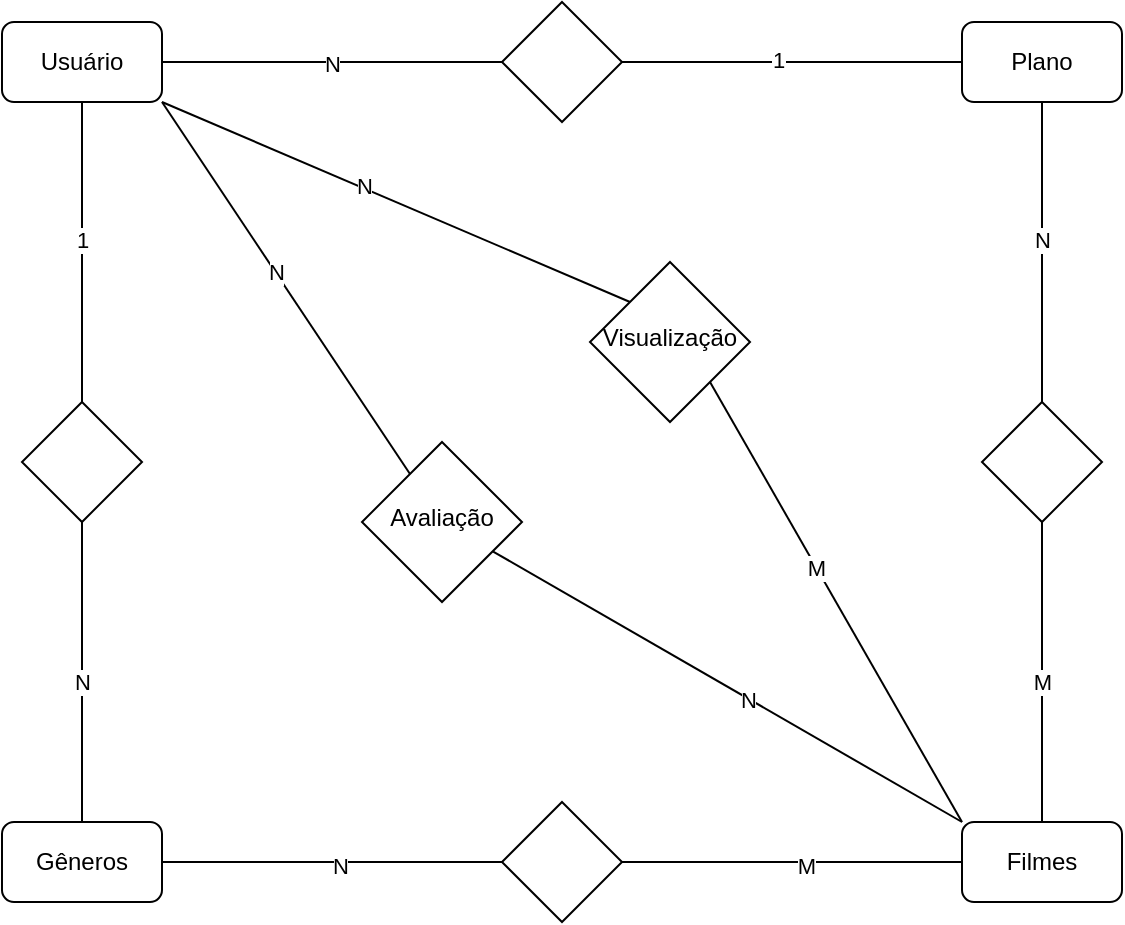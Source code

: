 <mxfile version="26.0.16">
  <diagram id="C5RBs43oDa-KdzZeNtuy" name="Page-1">
    <mxGraphModel dx="989" dy="514" grid="1" gridSize="10" guides="1" tooltips="1" connect="1" arrows="1" fold="1" page="1" pageScale="1" pageWidth="827" pageHeight="1169" math="0" shadow="0">
      <root>
        <mxCell id="WIyWlLk6GJQsqaUBKTNV-0" />
        <mxCell id="WIyWlLk6GJQsqaUBKTNV-1" parent="WIyWlLk6GJQsqaUBKTNV-0" />
        <mxCell id="ZpkdXYeVxSktuSRI4xzX-0" value="Usuário" style="rounded=1;whiteSpace=wrap;html=1;fontSize=12;glass=0;strokeWidth=1;shadow=0;" vertex="1" parent="WIyWlLk6GJQsqaUBKTNV-1">
          <mxGeometry x="120" y="100" width="80" height="40" as="geometry" />
        </mxCell>
        <mxCell id="ZpkdXYeVxSktuSRI4xzX-1" value="" style="rhombus;whiteSpace=wrap;html=1;shadow=0;fontFamily=Helvetica;fontSize=12;align=center;strokeWidth=1;spacing=6;spacingTop=-4;" vertex="1" parent="WIyWlLk6GJQsqaUBKTNV-1">
          <mxGeometry x="370" y="90" width="60" height="60" as="geometry" />
        </mxCell>
        <mxCell id="ZpkdXYeVxSktuSRI4xzX-2" value="Plano" style="rounded=1;whiteSpace=wrap;html=1;fontSize=12;glass=0;strokeWidth=1;shadow=0;" vertex="1" parent="WIyWlLk6GJQsqaUBKTNV-1">
          <mxGeometry x="600" y="100" width="80" height="40" as="geometry" />
        </mxCell>
        <mxCell id="ZpkdXYeVxSktuSRI4xzX-3" value="Gêneros" style="rounded=1;whiteSpace=wrap;html=1;fontSize=12;glass=0;strokeWidth=1;shadow=0;" vertex="1" parent="WIyWlLk6GJQsqaUBKTNV-1">
          <mxGeometry x="120" y="500" width="80" height="40" as="geometry" />
        </mxCell>
        <mxCell id="ZpkdXYeVxSktuSRI4xzX-4" value="Filmes" style="rounded=1;whiteSpace=wrap;html=1;fontSize=12;glass=0;strokeWidth=1;shadow=0;" vertex="1" parent="WIyWlLk6GJQsqaUBKTNV-1">
          <mxGeometry x="600" y="500" width="80" height="40" as="geometry" />
        </mxCell>
        <mxCell id="ZpkdXYeVxSktuSRI4xzX-5" value="" style="rhombus;whiteSpace=wrap;html=1;shadow=0;fontFamily=Helvetica;fontSize=12;align=center;strokeWidth=1;spacing=6;spacingTop=-4;" vertex="1" parent="WIyWlLk6GJQsqaUBKTNV-1">
          <mxGeometry x="370" y="490" width="60" height="60" as="geometry" />
        </mxCell>
        <mxCell id="ZpkdXYeVxSktuSRI4xzX-6" value="" style="rhombus;whiteSpace=wrap;html=1;shadow=0;fontFamily=Helvetica;fontSize=12;align=center;strokeWidth=1;spacing=6;spacingTop=-4;" vertex="1" parent="WIyWlLk6GJQsqaUBKTNV-1">
          <mxGeometry x="130" y="290" width="60" height="60" as="geometry" />
        </mxCell>
        <mxCell id="ZpkdXYeVxSktuSRI4xzX-7" value="" style="endArrow=none;html=1;rounded=0;entryX=0.5;entryY=1;entryDx=0;entryDy=0;exitX=0.5;exitY=0;exitDx=0;exitDy=0;" edge="1" parent="WIyWlLk6GJQsqaUBKTNV-1" source="ZpkdXYeVxSktuSRI4xzX-3" target="ZpkdXYeVxSktuSRI4xzX-6">
          <mxGeometry width="50" height="50" relative="1" as="geometry">
            <mxPoint x="100" y="410" as="sourcePoint" />
            <mxPoint x="150" y="360" as="targetPoint" />
          </mxGeometry>
        </mxCell>
        <mxCell id="ZpkdXYeVxSktuSRI4xzX-8" value="N" style="edgeLabel;html=1;align=center;verticalAlign=middle;resizable=0;points=[];" vertex="1" connectable="0" parent="ZpkdXYeVxSktuSRI4xzX-7">
          <mxGeometry x="-0.067" relative="1" as="geometry">
            <mxPoint as="offset" />
          </mxGeometry>
        </mxCell>
        <mxCell id="ZpkdXYeVxSktuSRI4xzX-9" value="" style="endArrow=none;html=1;rounded=0;entryX=0.5;entryY=1;entryDx=0;entryDy=0;exitX=0.5;exitY=0;exitDx=0;exitDy=0;" edge="1" parent="WIyWlLk6GJQsqaUBKTNV-1" source="ZpkdXYeVxSktuSRI4xzX-6" target="ZpkdXYeVxSktuSRI4xzX-0">
          <mxGeometry width="50" height="50" relative="1" as="geometry">
            <mxPoint x="120" y="190" as="sourcePoint" />
            <mxPoint x="170" y="140" as="targetPoint" />
          </mxGeometry>
        </mxCell>
        <mxCell id="ZpkdXYeVxSktuSRI4xzX-10" value="1" style="edgeLabel;html=1;align=center;verticalAlign=middle;resizable=0;points=[];" vertex="1" connectable="0" parent="ZpkdXYeVxSktuSRI4xzX-9">
          <mxGeometry x="0.089" relative="1" as="geometry">
            <mxPoint as="offset" />
          </mxGeometry>
        </mxCell>
        <mxCell id="ZpkdXYeVxSktuSRI4xzX-11" value="" style="endArrow=none;html=1;rounded=0;entryX=0;entryY=0.5;entryDx=0;entryDy=0;exitX=1;exitY=0.5;exitDx=0;exitDy=0;" edge="1" parent="WIyWlLk6GJQsqaUBKTNV-1" source="ZpkdXYeVxSktuSRI4xzX-3" target="ZpkdXYeVxSktuSRI4xzX-5">
          <mxGeometry width="50" height="50" relative="1" as="geometry">
            <mxPoint x="190" y="510" as="sourcePoint" />
            <mxPoint x="190" y="430" as="targetPoint" />
          </mxGeometry>
        </mxCell>
        <mxCell id="ZpkdXYeVxSktuSRI4xzX-12" value="N" style="edgeLabel;html=1;align=center;verticalAlign=middle;resizable=0;points=[];" vertex="1" connectable="0" parent="ZpkdXYeVxSktuSRI4xzX-11">
          <mxGeometry x="0.04" y="-2" relative="1" as="geometry">
            <mxPoint as="offset" />
          </mxGeometry>
        </mxCell>
        <mxCell id="ZpkdXYeVxSktuSRI4xzX-13" value="" style="endArrow=none;html=1;rounded=0;entryX=0;entryY=0.5;entryDx=0;entryDy=0;exitX=1;exitY=0.5;exitDx=0;exitDy=0;" edge="1" parent="WIyWlLk6GJQsqaUBKTNV-1" source="ZpkdXYeVxSktuSRI4xzX-5" target="ZpkdXYeVxSktuSRI4xzX-4">
          <mxGeometry width="50" height="50" relative="1" as="geometry">
            <mxPoint x="470" y="559" as="sourcePoint" />
            <mxPoint x="600" y="559" as="targetPoint" />
          </mxGeometry>
        </mxCell>
        <mxCell id="ZpkdXYeVxSktuSRI4xzX-14" value="M" style="edgeLabel;html=1;align=center;verticalAlign=middle;resizable=0;points=[];" vertex="1" connectable="0" parent="ZpkdXYeVxSktuSRI4xzX-13">
          <mxGeometry x="0.075" y="-2" relative="1" as="geometry">
            <mxPoint as="offset" />
          </mxGeometry>
        </mxCell>
        <mxCell id="ZpkdXYeVxSktuSRI4xzX-15" value="" style="endArrow=none;html=1;rounded=0;entryX=0;entryY=0.5;entryDx=0;entryDy=0;exitX=1;exitY=0.5;exitDx=0;exitDy=0;" edge="1" parent="WIyWlLk6GJQsqaUBKTNV-1" source="ZpkdXYeVxSktuSRI4xzX-0" target="ZpkdXYeVxSktuSRI4xzX-1">
          <mxGeometry width="50" height="50" relative="1" as="geometry">
            <mxPoint x="230" y="150" as="sourcePoint" />
            <mxPoint x="370" y="150" as="targetPoint" />
          </mxGeometry>
        </mxCell>
        <mxCell id="ZpkdXYeVxSktuSRI4xzX-16" value="N" style="edgeLabel;html=1;align=center;verticalAlign=middle;resizable=0;points=[];" vertex="1" connectable="0" parent="ZpkdXYeVxSktuSRI4xzX-15">
          <mxGeometry y="-1" relative="1" as="geometry">
            <mxPoint as="offset" />
          </mxGeometry>
        </mxCell>
        <mxCell id="ZpkdXYeVxSktuSRI4xzX-17" value="" style="endArrow=none;html=1;rounded=0;entryX=0;entryY=0.5;entryDx=0;entryDy=0;exitX=1;exitY=0.5;exitDx=0;exitDy=0;" edge="1" parent="WIyWlLk6GJQsqaUBKTNV-1" source="ZpkdXYeVxSktuSRI4xzX-1" target="ZpkdXYeVxSktuSRI4xzX-2">
          <mxGeometry width="50" height="50" relative="1" as="geometry">
            <mxPoint x="470" y="140" as="sourcePoint" />
            <mxPoint x="610" y="140" as="targetPoint" />
          </mxGeometry>
        </mxCell>
        <mxCell id="ZpkdXYeVxSktuSRI4xzX-18" value="1" style="edgeLabel;html=1;align=center;verticalAlign=middle;resizable=0;points=[];" vertex="1" connectable="0" parent="ZpkdXYeVxSktuSRI4xzX-17">
          <mxGeometry x="-0.08" y="1" relative="1" as="geometry">
            <mxPoint as="offset" />
          </mxGeometry>
        </mxCell>
        <mxCell id="ZpkdXYeVxSktuSRI4xzX-20" value="" style="rhombus;whiteSpace=wrap;html=1;shadow=0;fontFamily=Helvetica;fontSize=12;align=center;strokeWidth=1;spacing=6;spacingTop=-4;" vertex="1" parent="WIyWlLk6GJQsqaUBKTNV-1">
          <mxGeometry x="610" y="290" width="60" height="60" as="geometry" />
        </mxCell>
        <mxCell id="ZpkdXYeVxSktuSRI4xzX-21" value="" style="endArrow=none;html=1;rounded=0;entryX=0.5;entryY=1;entryDx=0;entryDy=0;exitX=0.5;exitY=0;exitDx=0;exitDy=0;" edge="1" parent="WIyWlLk6GJQsqaUBKTNV-1" target="ZpkdXYeVxSktuSRI4xzX-20" source="ZpkdXYeVxSktuSRI4xzX-4">
          <mxGeometry width="50" height="50" relative="1" as="geometry">
            <mxPoint x="640" y="440" as="sourcePoint" />
            <mxPoint x="610" y="380" as="targetPoint" />
          </mxGeometry>
        </mxCell>
        <mxCell id="ZpkdXYeVxSktuSRI4xzX-22" value="M" style="edgeLabel;html=1;align=center;verticalAlign=middle;resizable=0;points=[];" vertex="1" connectable="0" parent="ZpkdXYeVxSktuSRI4xzX-21">
          <mxGeometry x="-0.067" relative="1" as="geometry">
            <mxPoint as="offset" />
          </mxGeometry>
        </mxCell>
        <mxCell id="ZpkdXYeVxSktuSRI4xzX-23" value="" style="endArrow=none;html=1;rounded=0;entryX=0.5;entryY=1;entryDx=0;entryDy=0;exitX=0.5;exitY=0;exitDx=0;exitDy=0;" edge="1" parent="WIyWlLk6GJQsqaUBKTNV-1" source="ZpkdXYeVxSktuSRI4xzX-20" target="ZpkdXYeVxSktuSRI4xzX-2">
          <mxGeometry width="50" height="50" relative="1" as="geometry">
            <mxPoint x="620" y="210" as="sourcePoint" />
            <mxPoint x="680" y="160" as="targetPoint" />
          </mxGeometry>
        </mxCell>
        <mxCell id="ZpkdXYeVxSktuSRI4xzX-24" value="N" style="edgeLabel;html=1;align=center;verticalAlign=middle;resizable=0;points=[];" vertex="1" connectable="0" parent="ZpkdXYeVxSktuSRI4xzX-23">
          <mxGeometry x="0.089" relative="1" as="geometry">
            <mxPoint as="offset" />
          </mxGeometry>
        </mxCell>
        <mxCell id="ZpkdXYeVxSktuSRI4xzX-38" value="Avaliação" style="rhombus;whiteSpace=wrap;html=1;shadow=0;fontFamily=Helvetica;fontSize=12;align=center;strokeWidth=1;spacing=6;spacingTop=-4;" vertex="1" parent="WIyWlLk6GJQsqaUBKTNV-1">
          <mxGeometry x="300" y="310" width="80" height="80" as="geometry" />
        </mxCell>
        <mxCell id="ZpkdXYeVxSktuSRI4xzX-39" value="" style="endArrow=none;html=1;rounded=0;entryX=1;entryY=1;entryDx=0;entryDy=0;exitX=0;exitY=0;exitDx=0;exitDy=0;" edge="1" parent="WIyWlLk6GJQsqaUBKTNV-1" target="ZpkdXYeVxSktuSRI4xzX-0" source="ZpkdXYeVxSktuSRI4xzX-56">
          <mxGeometry width="50" height="50" relative="1" as="geometry">
            <mxPoint x="560" y="480" as="sourcePoint" />
            <mxPoint x="530" y="420" as="targetPoint" />
          </mxGeometry>
        </mxCell>
        <mxCell id="ZpkdXYeVxSktuSRI4xzX-50" value="N" style="edgeLabel;html=1;align=center;verticalAlign=middle;resizable=0;points=[];" vertex="1" connectable="0" parent="ZpkdXYeVxSktuSRI4xzX-39">
          <mxGeometry x="0.154" relative="1" as="geometry">
            <mxPoint x="2" as="offset" />
          </mxGeometry>
        </mxCell>
        <mxCell id="ZpkdXYeVxSktuSRI4xzX-41" value="" style="endArrow=none;html=1;rounded=0;entryX=1;entryY=1;entryDx=0;entryDy=0;" edge="1" parent="WIyWlLk6GJQsqaUBKTNV-1" source="ZpkdXYeVxSktuSRI4xzX-38" target="ZpkdXYeVxSktuSRI4xzX-0">
          <mxGeometry width="50" height="50" relative="1" as="geometry">
            <mxPoint x="500" y="290" as="sourcePoint" />
            <mxPoint x="440" y="340.0" as="targetPoint" />
          </mxGeometry>
        </mxCell>
        <mxCell id="ZpkdXYeVxSktuSRI4xzX-42" value="N" style="edgeLabel;html=1;align=center;verticalAlign=middle;resizable=0;points=[];" vertex="1" connectable="0" parent="ZpkdXYeVxSktuSRI4xzX-41">
          <mxGeometry x="0.089" relative="1" as="geometry">
            <mxPoint as="offset" />
          </mxGeometry>
        </mxCell>
        <mxCell id="ZpkdXYeVxSktuSRI4xzX-56" value="Visualização" style="rhombus;whiteSpace=wrap;html=1;shadow=0;fontFamily=Helvetica;fontSize=12;align=center;strokeWidth=1;spacing=6;spacingTop=-4;" vertex="1" parent="WIyWlLk6GJQsqaUBKTNV-1">
          <mxGeometry x="414" y="220" width="80" height="80" as="geometry" />
        </mxCell>
        <mxCell id="ZpkdXYeVxSktuSRI4xzX-57" value="" style="endArrow=none;html=1;rounded=0;entryX=1;entryY=1;entryDx=0;entryDy=0;exitX=0;exitY=0;exitDx=0;exitDy=0;" edge="1" parent="WIyWlLk6GJQsqaUBKTNV-1" target="ZpkdXYeVxSktuSRI4xzX-56" source="ZpkdXYeVxSktuSRI4xzX-4">
          <mxGeometry width="50" height="50" relative="1" as="geometry">
            <mxPoint x="770" y="570" as="sourcePoint" />
            <mxPoint x="700" y="490" as="targetPoint" />
          </mxGeometry>
        </mxCell>
        <mxCell id="ZpkdXYeVxSktuSRI4xzX-58" value="M" style="edgeLabel;html=1;align=center;verticalAlign=middle;resizable=0;points=[];" vertex="1" connectable="0" parent="ZpkdXYeVxSktuSRI4xzX-57">
          <mxGeometry x="0.154" relative="1" as="geometry">
            <mxPoint as="offset" />
          </mxGeometry>
        </mxCell>
        <mxCell id="ZpkdXYeVxSktuSRI4xzX-59" value="" style="endArrow=none;html=1;rounded=0;" edge="1" parent="WIyWlLk6GJQsqaUBKTNV-1" source="ZpkdXYeVxSktuSRI4xzX-38">
          <mxGeometry width="50" height="50" relative="1" as="geometry">
            <mxPoint x="454" y="460" as="sourcePoint" />
            <mxPoint x="600" y="500" as="targetPoint" />
          </mxGeometry>
        </mxCell>
        <mxCell id="ZpkdXYeVxSktuSRI4xzX-60" value="N" style="edgeLabel;html=1;align=center;verticalAlign=middle;resizable=0;points=[];" vertex="1" connectable="0" parent="ZpkdXYeVxSktuSRI4xzX-59">
          <mxGeometry x="0.089" relative="1" as="geometry">
            <mxPoint as="offset" />
          </mxGeometry>
        </mxCell>
      </root>
    </mxGraphModel>
  </diagram>
</mxfile>
